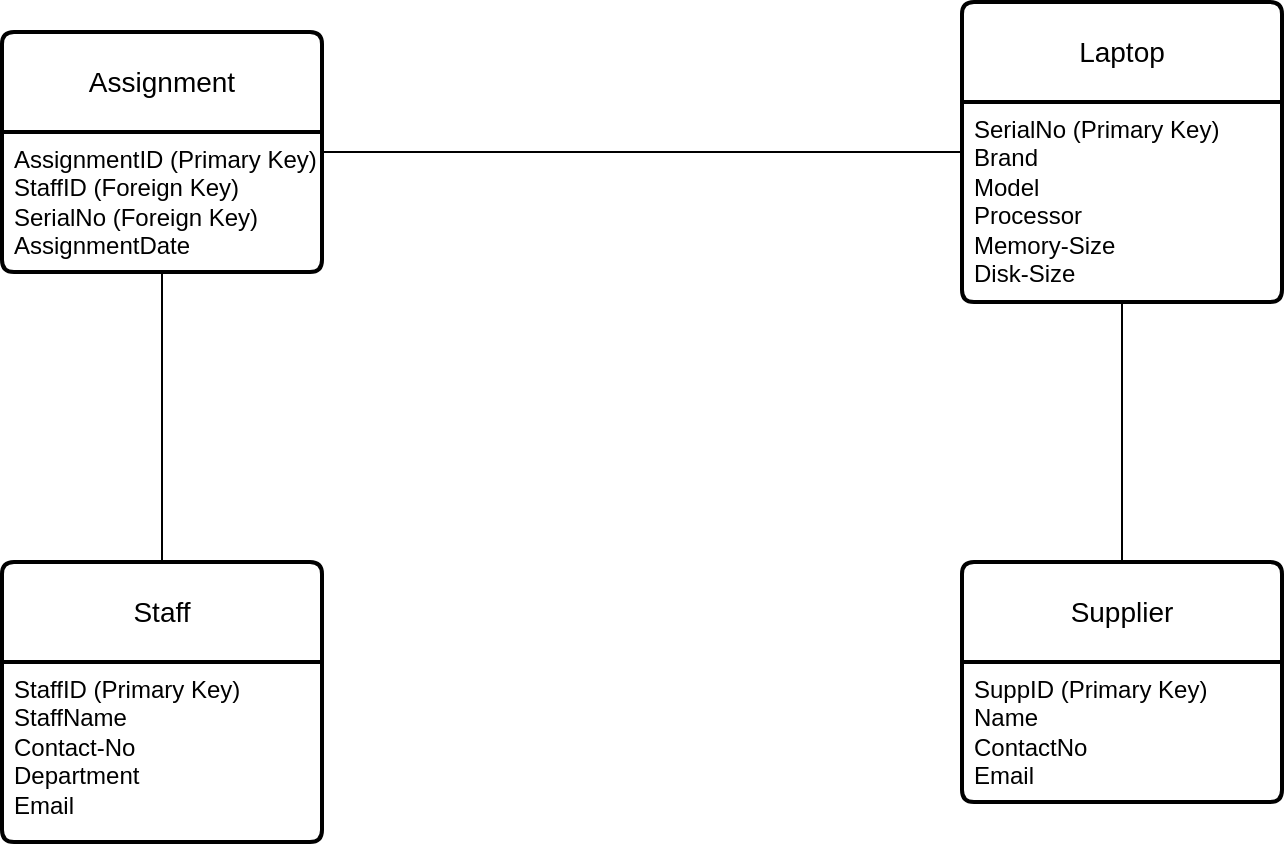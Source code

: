 <mxfile version="23.1.5" type="github">
  <diagram name="Page-1" id="DZ-Q3qOKiTGFnykEMMqB">
    <mxGraphModel dx="1050" dy="522" grid="1" gridSize="10" guides="1" tooltips="1" connect="1" arrows="1" fold="1" page="1" pageScale="1" pageWidth="850" pageHeight="1100" math="0" shadow="0">
      <root>
        <mxCell id="0" />
        <mxCell id="1" parent="0" />
        <mxCell id="XagqqqfC-4Mj_eRLT8K7-1" value="Supplier" style="swimlane;childLayout=stackLayout;horizontal=1;startSize=50;horizontalStack=0;rounded=1;fontSize=14;fontStyle=0;strokeWidth=2;resizeParent=0;resizeLast=1;shadow=0;dashed=0;align=center;arcSize=4;whiteSpace=wrap;html=1;" vertex="1" parent="1">
          <mxGeometry x="560" y="360" width="160" height="120" as="geometry" />
        </mxCell>
        <mxCell id="XagqqqfC-4Mj_eRLT8K7-2" value="SuppID (Primary Key)&lt;br&gt;Name&amp;nbsp;&lt;br&gt;ContactNo&lt;br&gt;Email" style="align=left;strokeColor=none;fillColor=none;spacingLeft=4;fontSize=12;verticalAlign=top;resizable=0;rotatable=0;part=1;html=1;" vertex="1" parent="XagqqqfC-4Mj_eRLT8K7-1">
          <mxGeometry y="50" width="160" height="70" as="geometry" />
        </mxCell>
        <mxCell id="XagqqqfC-4Mj_eRLT8K7-3" value="" style="endArrow=none;html=1;rounded=0;entryX=0.5;entryY=0;entryDx=0;entryDy=0;exitX=0.5;exitY=1;exitDx=0;exitDy=0;" edge="1" parent="1" source="XagqqqfC-4Mj_eRLT8K7-9" target="XagqqqfC-4Mj_eRLT8K7-6">
          <mxGeometry relative="1" as="geometry">
            <mxPoint x="520" y="125" as="sourcePoint" />
            <mxPoint x="680" y="125" as="targetPoint" />
            <Array as="points" />
          </mxGeometry>
        </mxCell>
        <mxCell id="XagqqqfC-4Mj_eRLT8K7-4" value="Laptop" style="swimlane;childLayout=stackLayout;horizontal=1;startSize=50;horizontalStack=0;rounded=1;fontSize=14;fontStyle=0;strokeWidth=2;resizeParent=0;resizeLast=1;shadow=0;dashed=0;align=center;arcSize=4;whiteSpace=wrap;html=1;" vertex="1" parent="1">
          <mxGeometry x="560" y="80" width="160" height="150" as="geometry" />
        </mxCell>
        <mxCell id="XagqqqfC-4Mj_eRLT8K7-5" value="SerialNo (Primary Key)&lt;br&gt;Brand&lt;br&gt;Model&lt;br&gt;Processor&lt;br&gt;Memory-Size&lt;br&gt;Disk-Size" style="align=left;strokeColor=none;fillColor=none;spacingLeft=4;fontSize=12;verticalAlign=top;resizable=0;rotatable=0;part=1;html=1;" vertex="1" parent="XagqqqfC-4Mj_eRLT8K7-4">
          <mxGeometry y="50" width="160" height="100" as="geometry" />
        </mxCell>
        <mxCell id="XagqqqfC-4Mj_eRLT8K7-6" value="Staff" style="swimlane;childLayout=stackLayout;horizontal=1;startSize=50;horizontalStack=0;rounded=1;fontSize=14;fontStyle=0;strokeWidth=2;resizeParent=0;resizeLast=1;shadow=0;dashed=0;align=center;arcSize=4;whiteSpace=wrap;html=1;" vertex="1" parent="1">
          <mxGeometry x="80" y="360" width="160" height="140" as="geometry" />
        </mxCell>
        <mxCell id="XagqqqfC-4Mj_eRLT8K7-7" value="StaffID (Primary Key)&lt;br&gt;StaffName&lt;br&gt;Contact-No&lt;br&gt;Department&lt;br&gt;Email" style="align=left;strokeColor=none;fillColor=none;spacingLeft=4;fontSize=12;verticalAlign=top;resizable=0;rotatable=0;part=1;html=1;" vertex="1" parent="XagqqqfC-4Mj_eRLT8K7-6">
          <mxGeometry y="50" width="160" height="90" as="geometry" />
        </mxCell>
        <mxCell id="XagqqqfC-4Mj_eRLT8K7-8" value="Assignment" style="swimlane;childLayout=stackLayout;horizontal=1;startSize=50;horizontalStack=0;rounded=1;fontSize=14;fontStyle=0;strokeWidth=2;resizeParent=0;resizeLast=1;shadow=0;dashed=0;align=center;arcSize=4;whiteSpace=wrap;html=1;" vertex="1" parent="1">
          <mxGeometry x="80" y="95" width="160" height="120" as="geometry" />
        </mxCell>
        <mxCell id="XagqqqfC-4Mj_eRLT8K7-9" value="AssignmentID (Primary Key)&lt;br&gt;StaffID (Foreign Key)&lt;br&gt;SerialNo (Foreign Key)&lt;br&gt;AssignmentDate" style="align=left;strokeColor=none;fillColor=none;spacingLeft=4;fontSize=12;verticalAlign=top;resizable=0;rotatable=0;part=1;html=1;" vertex="1" parent="XagqqqfC-4Mj_eRLT8K7-8">
          <mxGeometry y="50" width="160" height="70" as="geometry" />
        </mxCell>
        <mxCell id="XagqqqfC-4Mj_eRLT8K7-17" value="" style="endArrow=none;html=1;rounded=0;entryX=0;entryY=0.25;entryDx=0;entryDy=0;" edge="1" parent="1" target="XagqqqfC-4Mj_eRLT8K7-5">
          <mxGeometry relative="1" as="geometry">
            <mxPoint x="240" y="155" as="sourcePoint" />
            <mxPoint x="480" y="160" as="targetPoint" />
          </mxGeometry>
        </mxCell>
        <mxCell id="XagqqqfC-4Mj_eRLT8K7-18" value="" style="endArrow=none;html=1;rounded=0;entryX=0.5;entryY=0;entryDx=0;entryDy=0;exitX=0.5;exitY=1;exitDx=0;exitDy=0;" edge="1" parent="1" source="XagqqqfC-4Mj_eRLT8K7-5" target="XagqqqfC-4Mj_eRLT8K7-1">
          <mxGeometry relative="1" as="geometry">
            <mxPoint x="560" y="300" as="sourcePoint" />
            <mxPoint x="720" y="300" as="targetPoint" />
          </mxGeometry>
        </mxCell>
      </root>
    </mxGraphModel>
  </diagram>
</mxfile>
